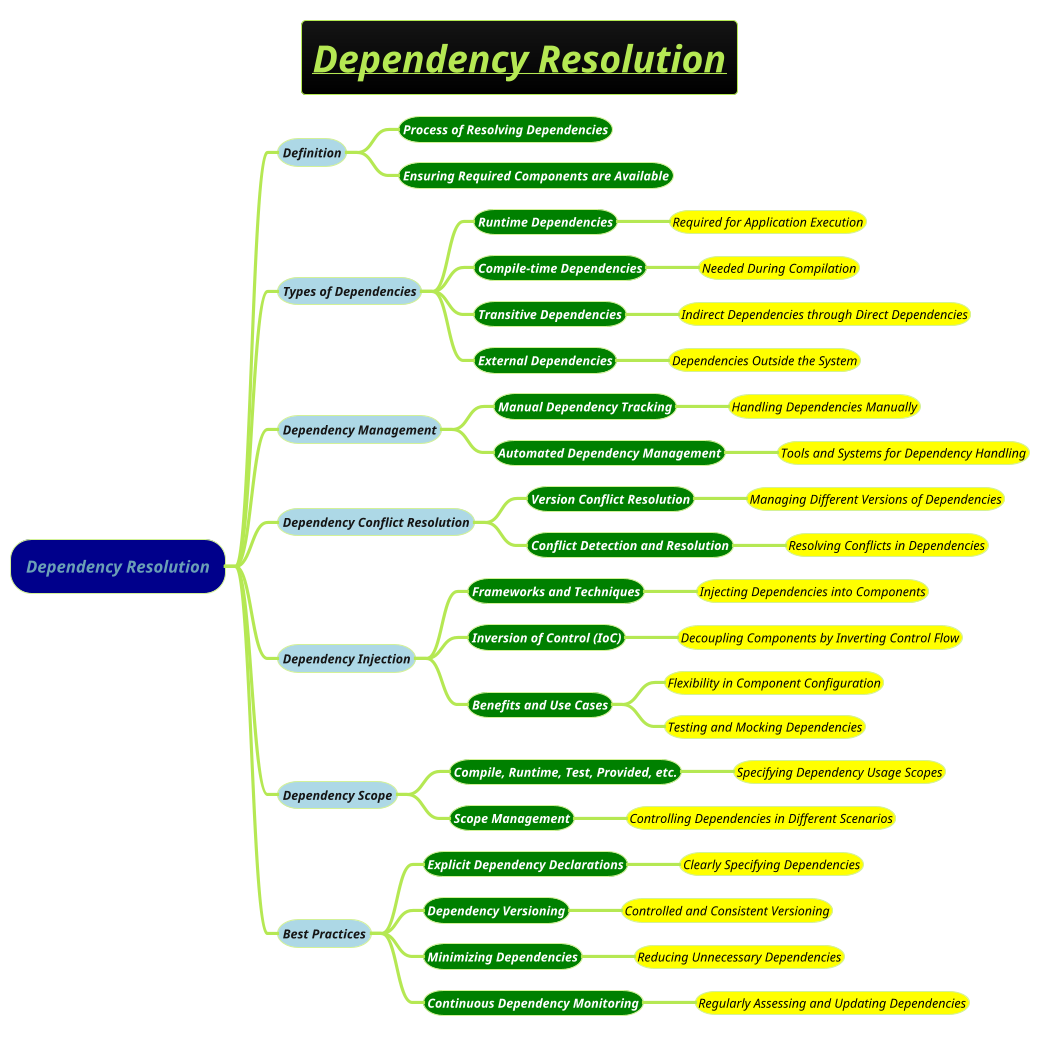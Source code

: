 @startmindmap
title =<i><b><u>Dependency Resolution
!theme hacker

*[#darkblue] <i>Dependency Resolution
**[#lightblue] <i><color #blac><size:12>Definition
***[#green] <b><i><color #white><size:12>Process of Resolving Dependencies
***[#green] <b><i><color #white><size:12>Ensuring Required Components are Available
**[#lightblue] <i><color #blac><size:12>Types of Dependencies
***[#green] <b><i><color #white><size:12>Runtime Dependencies
****[#yellow] <i><color #black><size:12>Required for Application Execution
***[#green] <b><i><color #white><size:12>Compile-time Dependencies
****[#yellow] <i><color #black><size:12>Needed During Compilation
***[#green] <b><i><color #white><size:12>Transitive Dependencies
****[#yellow] <i><color #black><size:12>Indirect Dependencies through Direct Dependencies
***[#green] <b><i><color #white><size:12>External Dependencies
****[#yellow] <i><color #black><size:12>Dependencies Outside the System
**[#lightblue] <i><color #blac><size:12>Dependency Management
***[#green] <b><i><color #white><size:12>Manual Dependency Tracking
****[#yellow] <i><color #black><size:12>Handling Dependencies Manually
***[#green] <b><i><color #white><size:12>Automated Dependency Management
****[#yellow] <i><color #black><size:12>Tools and Systems for Dependency Handling
**[#lightblue] <i><color #blac><size:12>Dependency Conflict Resolution
***[#green] <b><i><color #white><size:12>Version Conflict Resolution
****[#yellow] <i><color #black><size:12>Managing Different Versions of Dependencies
***[#green] <b><i><color #white><size:12>Conflict Detection and Resolution
****[#yellow] <i><color #black><size:12>Resolving Conflicts in Dependencies
**[#lightblue] <i><color #blac><size:12>Dependency Injection
***[#green] <b><i><color #white><size:12>Frameworks and Techniques
****[#yellow] <i><color #black><size:12>Injecting Dependencies into Components
***[#green] <b><i><color #white><size:12>Inversion of Control (IoC)
****[#yellow] <i><color #black><size:12>Decoupling Components by Inverting Control Flow
***[#green] <b><i><color #white><size:12>Benefits and Use Cases
****[#yellow] <i><color #black><size:12>Flexibility in Component Configuration
****[#yellow] <i><color #black><size:12>Testing and Mocking Dependencies
**[#lightblue] <i><color #blac><size:12>Dependency Scope
***[#green] <b><i><color #white><size:12>Compile, Runtime, Test, Provided, etc.
****[#yellow] <i><color #black><size:12>Specifying Dependency Usage Scopes
***[#green] <b><i><color #white><size:12>Scope Management
****[#yellow] <i><color #black><size:12>Controlling Dependencies in Different Scenarios
**[#lightblue] <i><color #blac><size:12>Best Practices
***[#green] <b><i><color #white><size:12>Explicit Dependency Declarations
****[#yellow] <i><color #black><size:12>Clearly Specifying Dependencies
***[#green] <b><i><color #white><size:12>Dependency Versioning
****[#yellow] <i><color #black><size:12>Controlled and Consistent Versioning
***[#green] <b><i><color #white><size:12>Minimizing Dependencies
****[#yellow] <i><color #black><size:12>Reducing Unnecessary Dependencies
***[#green] <b><i><color #white><size:12>Continuous Dependency Monitoring
****[#yellow] <i><color #black><size:12>Regularly Assessing and Updating Dependencies
@endmindmap
